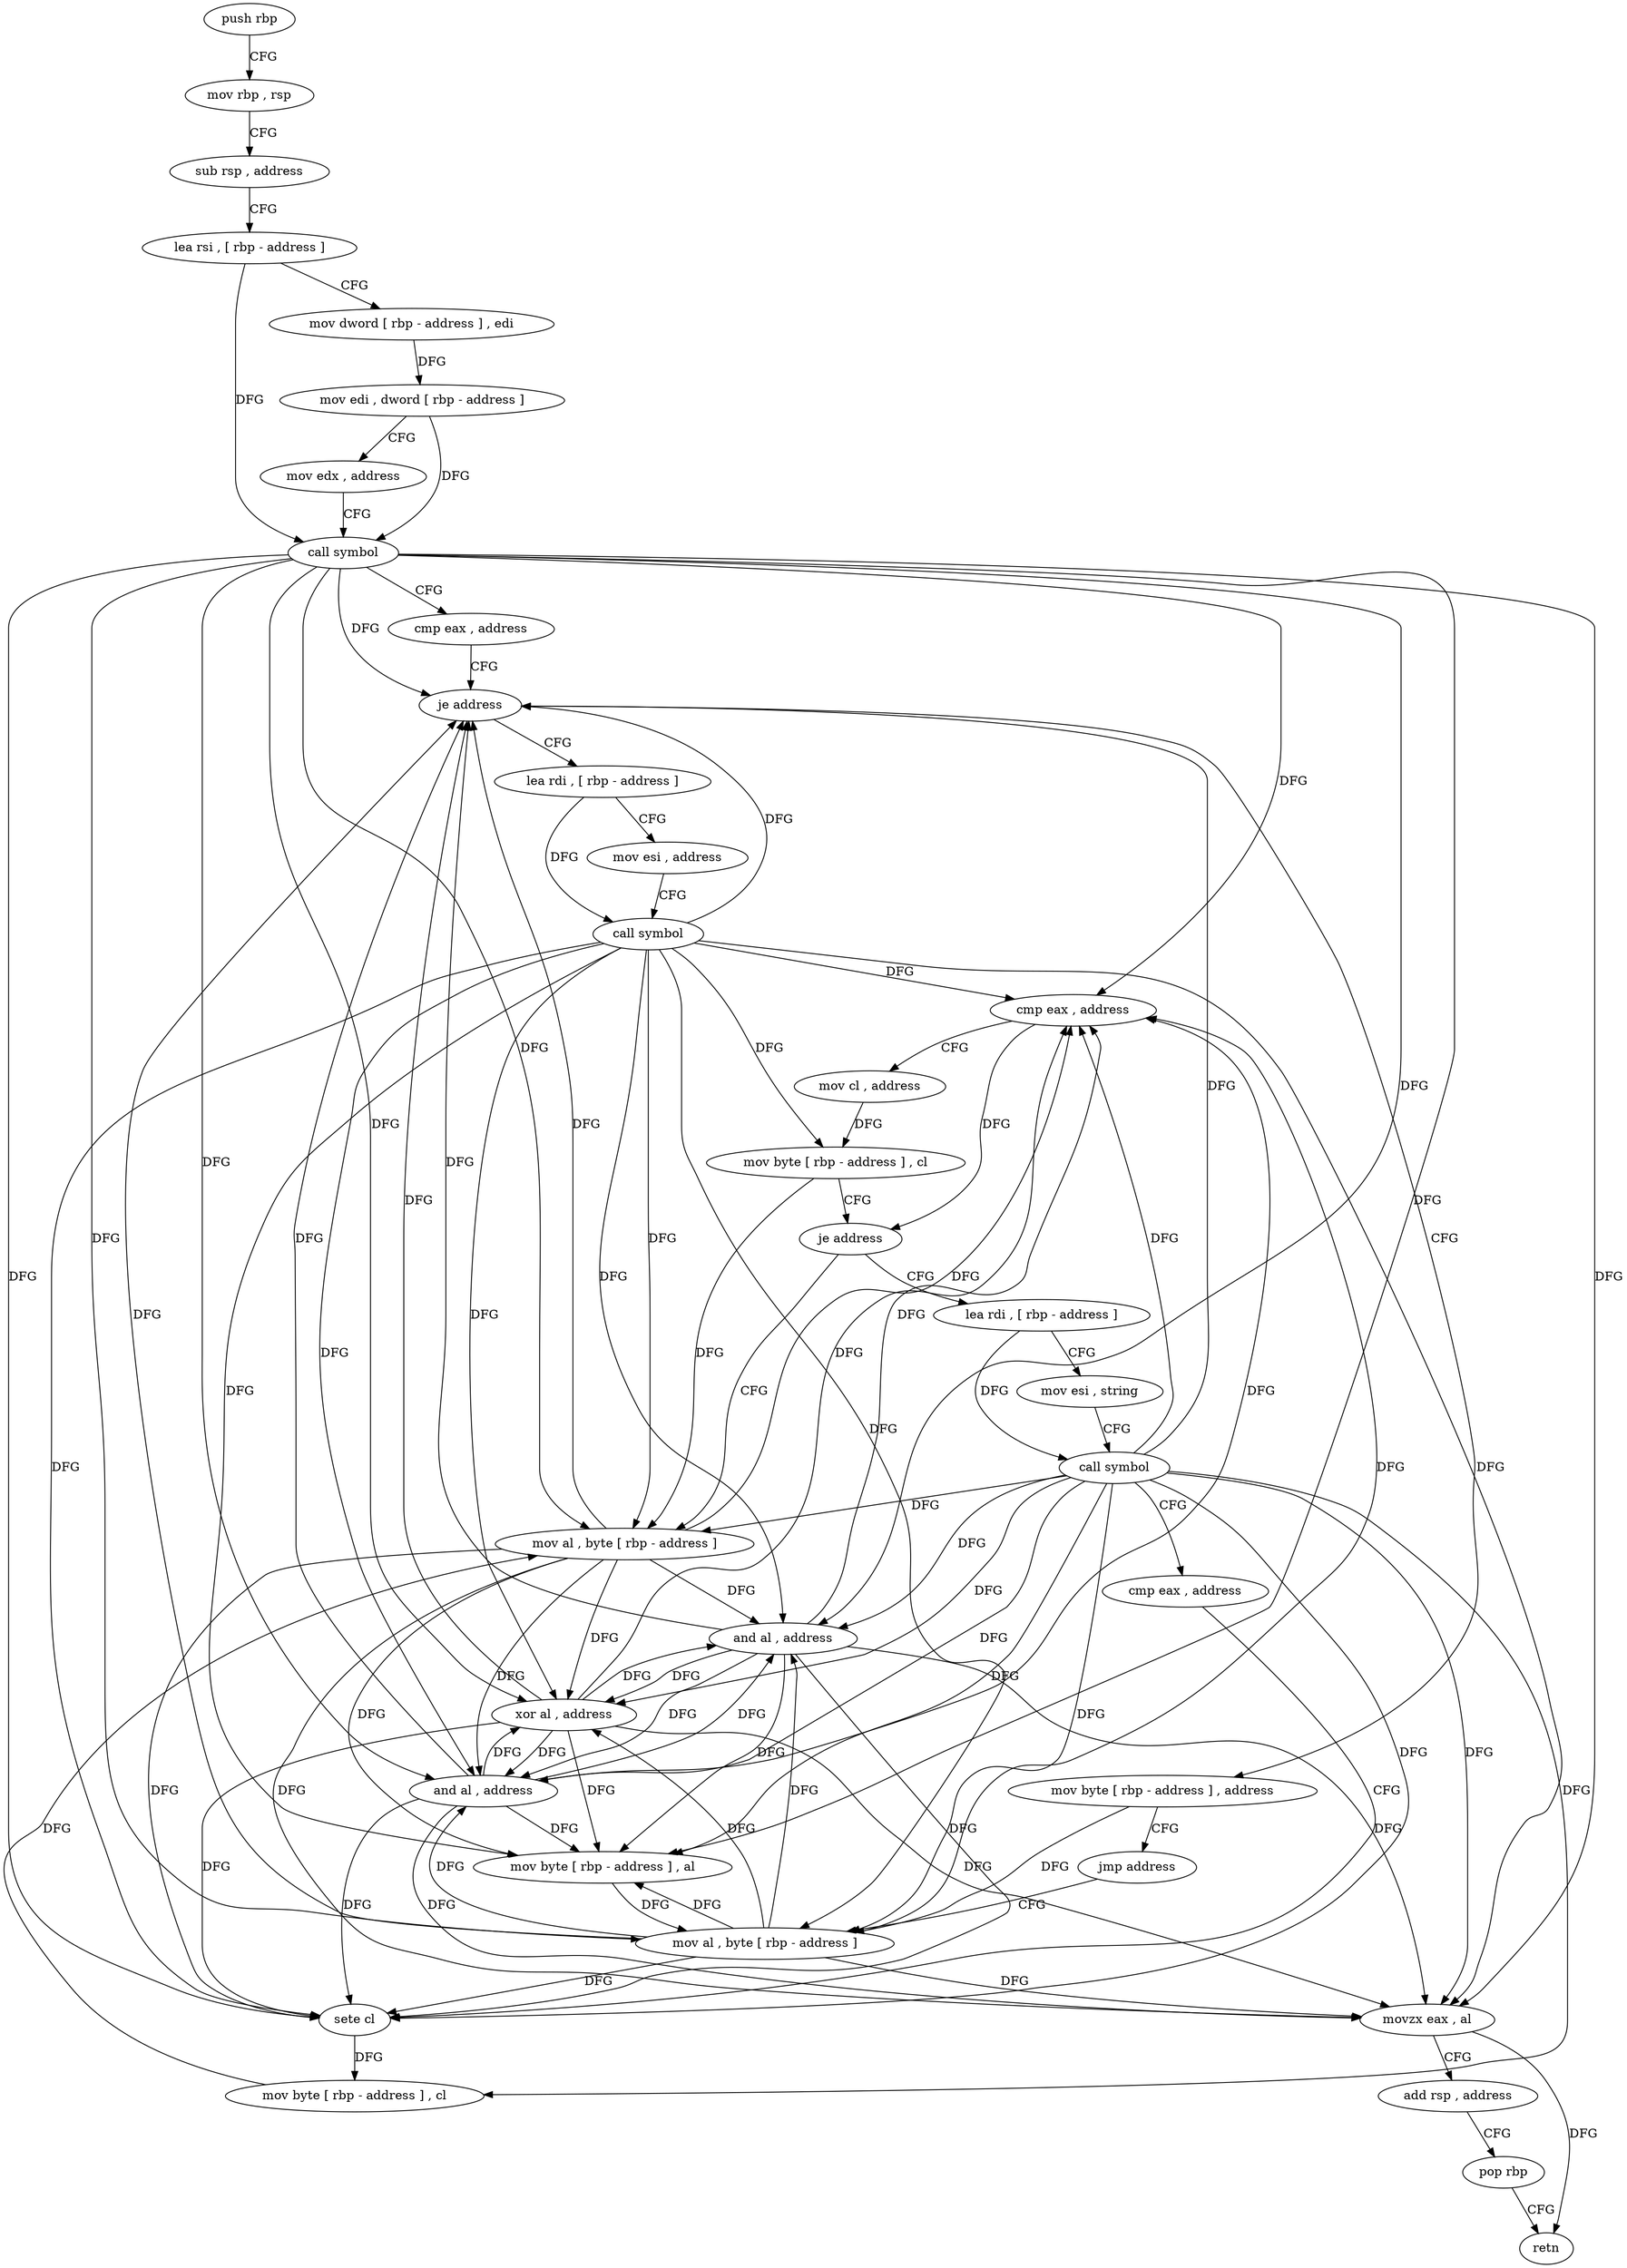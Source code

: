 digraph "func" {
"4261520" [label = "push rbp" ]
"4261521" [label = "mov rbp , rsp" ]
"4261524" [label = "sub rsp , address" ]
"4261531" [label = "lea rsi , [ rbp - address ]" ]
"4261538" [label = "mov dword [ rbp - address ] , edi" ]
"4261541" [label = "mov edi , dword [ rbp - address ]" ]
"4261544" [label = "mov edx , address" ]
"4261549" [label = "call symbol" ]
"4261554" [label = "cmp eax , address" ]
"4261557" [label = "je address" ]
"4261572" [label = "lea rdi , [ rbp - address ]" ]
"4261563" [label = "mov byte [ rbp - address ] , address" ]
"4261579" [label = "mov esi , address" ]
"4261584" [label = "call symbol" ]
"4261589" [label = "cmp eax , address" ]
"4261592" [label = "mov cl , address" ]
"4261594" [label = "mov byte [ rbp - address ] , cl" ]
"4261600" [label = "je address" ]
"4261635" [label = "mov al , byte [ rbp - address ]" ]
"4261606" [label = "lea rdi , [ rbp - address ]" ]
"4261567" [label = "jmp address" ]
"4261648" [label = "mov al , byte [ rbp - address ]" ]
"4261641" [label = "xor al , address" ]
"4261643" [label = "and al , address" ]
"4261645" [label = "mov byte [ rbp - address ] , al" ]
"4261613" [label = "mov esi , string" ]
"4261618" [label = "call symbol" ]
"4261623" [label = "cmp eax , address" ]
"4261626" [label = "sete cl" ]
"4261629" [label = "mov byte [ rbp - address ] , cl" ]
"4261651" [label = "and al , address" ]
"4261653" [label = "movzx eax , al" ]
"4261656" [label = "add rsp , address" ]
"4261663" [label = "pop rbp" ]
"4261664" [label = "retn" ]
"4261520" -> "4261521" [ label = "CFG" ]
"4261521" -> "4261524" [ label = "CFG" ]
"4261524" -> "4261531" [ label = "CFG" ]
"4261531" -> "4261538" [ label = "CFG" ]
"4261531" -> "4261549" [ label = "DFG" ]
"4261538" -> "4261541" [ label = "DFG" ]
"4261541" -> "4261544" [ label = "CFG" ]
"4261541" -> "4261549" [ label = "DFG" ]
"4261544" -> "4261549" [ label = "CFG" ]
"4261549" -> "4261554" [ label = "CFG" ]
"4261549" -> "4261557" [ label = "DFG" ]
"4261549" -> "4261589" [ label = "DFG" ]
"4261549" -> "4261635" [ label = "DFG" ]
"4261549" -> "4261641" [ label = "DFG" ]
"4261549" -> "4261643" [ label = "DFG" ]
"4261549" -> "4261645" [ label = "DFG" ]
"4261549" -> "4261626" [ label = "DFG" ]
"4261549" -> "4261648" [ label = "DFG" ]
"4261549" -> "4261651" [ label = "DFG" ]
"4261549" -> "4261653" [ label = "DFG" ]
"4261554" -> "4261557" [ label = "CFG" ]
"4261557" -> "4261572" [ label = "CFG" ]
"4261557" -> "4261563" [ label = "CFG" ]
"4261572" -> "4261579" [ label = "CFG" ]
"4261572" -> "4261584" [ label = "DFG" ]
"4261563" -> "4261567" [ label = "CFG" ]
"4261563" -> "4261648" [ label = "DFG" ]
"4261579" -> "4261584" [ label = "CFG" ]
"4261584" -> "4261589" [ label = "DFG" ]
"4261584" -> "4261557" [ label = "DFG" ]
"4261584" -> "4261635" [ label = "DFG" ]
"4261584" -> "4261641" [ label = "DFG" ]
"4261584" -> "4261643" [ label = "DFG" ]
"4261584" -> "4261645" [ label = "DFG" ]
"4261584" -> "4261626" [ label = "DFG" ]
"4261584" -> "4261648" [ label = "DFG" ]
"4261584" -> "4261651" [ label = "DFG" ]
"4261584" -> "4261653" [ label = "DFG" ]
"4261584" -> "4261594" [ label = "DFG" ]
"4261589" -> "4261592" [ label = "CFG" ]
"4261589" -> "4261600" [ label = "DFG" ]
"4261592" -> "4261594" [ label = "DFG" ]
"4261594" -> "4261600" [ label = "CFG" ]
"4261594" -> "4261635" [ label = "DFG" ]
"4261600" -> "4261635" [ label = "CFG" ]
"4261600" -> "4261606" [ label = "CFG" ]
"4261635" -> "4261641" [ label = "DFG" ]
"4261635" -> "4261557" [ label = "DFG" ]
"4261635" -> "4261589" [ label = "DFG" ]
"4261635" -> "4261643" [ label = "DFG" ]
"4261635" -> "4261645" [ label = "DFG" ]
"4261635" -> "4261626" [ label = "DFG" ]
"4261635" -> "4261651" [ label = "DFG" ]
"4261635" -> "4261653" [ label = "DFG" ]
"4261606" -> "4261613" [ label = "CFG" ]
"4261606" -> "4261618" [ label = "DFG" ]
"4261567" -> "4261648" [ label = "CFG" ]
"4261648" -> "4261651" [ label = "DFG" ]
"4261648" -> "4261557" [ label = "DFG" ]
"4261648" -> "4261589" [ label = "DFG" ]
"4261648" -> "4261641" [ label = "DFG" ]
"4261648" -> "4261643" [ label = "DFG" ]
"4261648" -> "4261645" [ label = "DFG" ]
"4261648" -> "4261626" [ label = "DFG" ]
"4261648" -> "4261653" [ label = "DFG" ]
"4261641" -> "4261643" [ label = "DFG" ]
"4261641" -> "4261557" [ label = "DFG" ]
"4261641" -> "4261589" [ label = "DFG" ]
"4261641" -> "4261645" [ label = "DFG" ]
"4261641" -> "4261626" [ label = "DFG" ]
"4261641" -> "4261651" [ label = "DFG" ]
"4261641" -> "4261653" [ label = "DFG" ]
"4261643" -> "4261645" [ label = "DFG" ]
"4261643" -> "4261557" [ label = "DFG" ]
"4261643" -> "4261589" [ label = "DFG" ]
"4261643" -> "4261641" [ label = "DFG" ]
"4261643" -> "4261626" [ label = "DFG" ]
"4261643" -> "4261651" [ label = "DFG" ]
"4261643" -> "4261653" [ label = "DFG" ]
"4261645" -> "4261648" [ label = "DFG" ]
"4261613" -> "4261618" [ label = "CFG" ]
"4261618" -> "4261623" [ label = "CFG" ]
"4261618" -> "4261557" [ label = "DFG" ]
"4261618" -> "4261589" [ label = "DFG" ]
"4261618" -> "4261641" [ label = "DFG" ]
"4261618" -> "4261643" [ label = "DFG" ]
"4261618" -> "4261645" [ label = "DFG" ]
"4261618" -> "4261635" [ label = "DFG" ]
"4261618" -> "4261626" [ label = "DFG" ]
"4261618" -> "4261648" [ label = "DFG" ]
"4261618" -> "4261651" [ label = "DFG" ]
"4261618" -> "4261653" [ label = "DFG" ]
"4261618" -> "4261629" [ label = "DFG" ]
"4261623" -> "4261626" [ label = "CFG" ]
"4261626" -> "4261629" [ label = "DFG" ]
"4261629" -> "4261635" [ label = "DFG" ]
"4261651" -> "4261653" [ label = "DFG" ]
"4261651" -> "4261557" [ label = "DFG" ]
"4261651" -> "4261589" [ label = "DFG" ]
"4261651" -> "4261641" [ label = "DFG" ]
"4261651" -> "4261643" [ label = "DFG" ]
"4261651" -> "4261645" [ label = "DFG" ]
"4261651" -> "4261626" [ label = "DFG" ]
"4261653" -> "4261656" [ label = "CFG" ]
"4261653" -> "4261664" [ label = "DFG" ]
"4261656" -> "4261663" [ label = "CFG" ]
"4261663" -> "4261664" [ label = "CFG" ]
}
